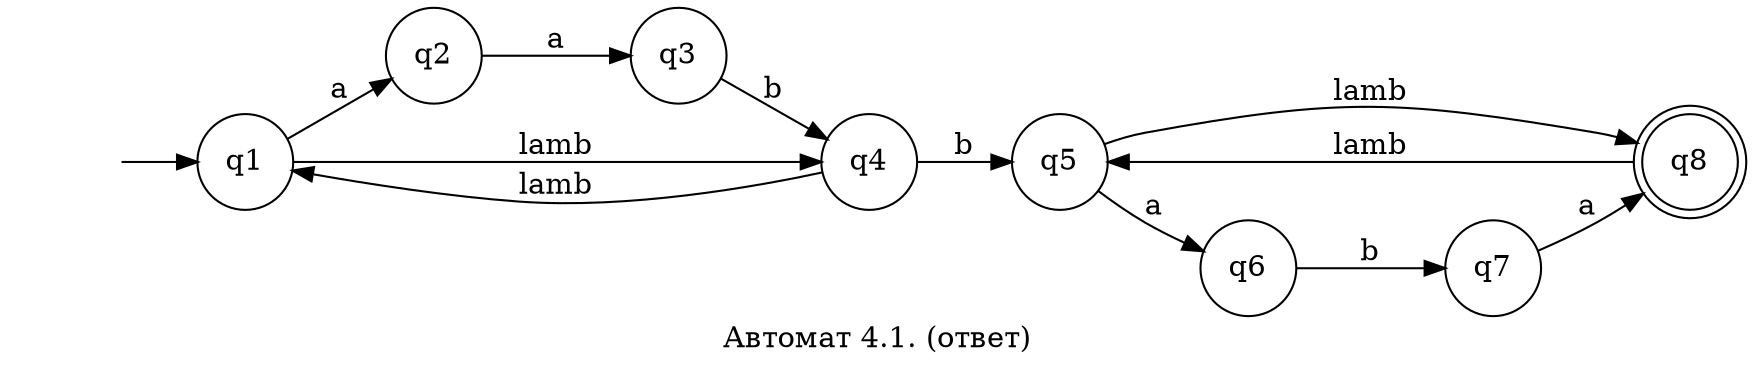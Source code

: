 digraph {
    rankdir = LR;
    label = "Автомат 4.1. (ответ)";
    "" [shape = none];
    node [shape = circle];
    q8 [shape="doublecircle" ];

    ""->q1;
    q1->q2[label="a"]
    q2->q3[label="a"]
    q3->q4[label="b"]
    q1->q4[label="lamb"]
    q4->q1[label="lamb"]
    q4->q5[label="b"]
    q5->q6[label="a"]
    q6->q7[label="b"]
    q7->q8[label="a"]
    q5->q8[label="lamb"]
    q8->q5[label="lamb"]
}